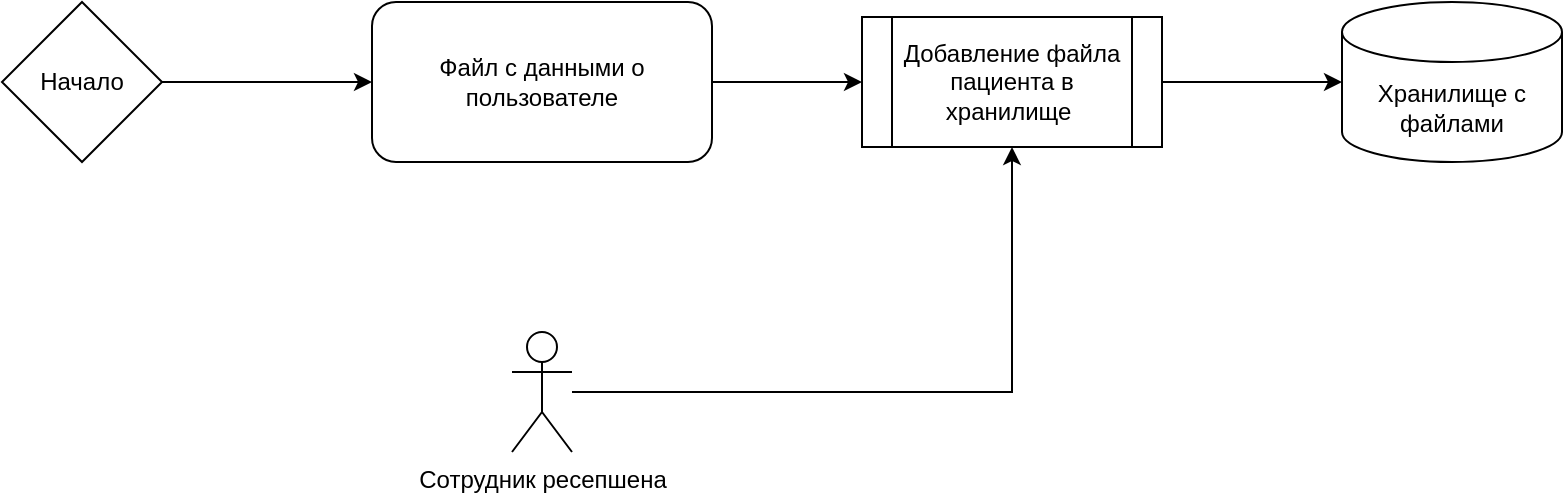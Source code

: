 <mxfile version="26.0.6">
  <diagram name="Страница — 1" id="EvEViO8WF3rdGJSQM2_Z">
    <mxGraphModel dx="1810" dy="991" grid="1" gridSize="10" guides="1" tooltips="1" connect="1" arrows="1" fold="1" page="1" pageScale="1" pageWidth="827" pageHeight="1169" math="0" shadow="0">
      <root>
        <mxCell id="0" />
        <mxCell id="1" parent="0" />
        <mxCell id="0_W8Tn_ZbzAfAkvgqXum-1" style="edgeStyle=orthogonalEdgeStyle;rounded=0;orthogonalLoop=1;jettySize=auto;html=1;exitX=1;exitY=0.5;exitDx=0;exitDy=0;entryX=0;entryY=0.5;entryDx=0;entryDy=0;" edge="1" parent="1" source="0_W8Tn_ZbzAfAkvgqXum-15" target="0_W8Tn_ZbzAfAkvgqXum-14">
          <mxGeometry relative="1" as="geometry">
            <mxPoint x="490" y="410" as="sourcePoint" />
          </mxGeometry>
        </mxCell>
        <mxCell id="0_W8Tn_ZbzAfAkvgqXum-2" style="edgeStyle=orthogonalEdgeStyle;rounded=0;orthogonalLoop=1;jettySize=auto;html=1;entryX=0;entryY=0.5;entryDx=0;entryDy=0;exitX=1;exitY=0.5;exitDx=0;exitDy=0;" edge="1" parent="1" source="0_W8Tn_ZbzAfAkvgqXum-14" target="0_W8Tn_ZbzAfAkvgqXum-9">
          <mxGeometry relative="1" as="geometry">
            <mxPoint x="710" y="410" as="sourcePoint" />
          </mxGeometry>
        </mxCell>
        <mxCell id="0_W8Tn_ZbzAfAkvgqXum-7" style="edgeStyle=orthogonalEdgeStyle;rounded=0;orthogonalLoop=1;jettySize=auto;html=1;" edge="1" parent="1" source="0_W8Tn_ZbzAfAkvgqXum-8" target="0_W8Tn_ZbzAfAkvgqXum-9">
          <mxGeometry relative="1" as="geometry" />
        </mxCell>
        <mxCell id="0_W8Tn_ZbzAfAkvgqXum-8" value="&lt;span style=&quot;text-wrap-mode: wrap;&quot;&gt;Сотрудник ресепшена&lt;/span&gt;" style="shape=umlActor;verticalLabelPosition=bottom;verticalAlign=top;html=1;outlineConnect=0;" vertex="1" parent="1">
          <mxGeometry x="635" y="535" width="30" height="60" as="geometry" />
        </mxCell>
        <mxCell id="0_W8Tn_ZbzAfAkvgqXum-9" value="Добавление файла пациента в хранилище&amp;nbsp;" style="shape=process;whiteSpace=wrap;html=1;backgroundOutline=1;" vertex="1" parent="1">
          <mxGeometry x="810" y="377.5" width="150" height="65" as="geometry" />
        </mxCell>
        <mxCell id="0_W8Tn_ZbzAfAkvgqXum-10" value="Хранилище с файлами" style="shape=cylinder3;whiteSpace=wrap;html=1;boundedLbl=1;backgroundOutline=1;size=15;" vertex="1" parent="1">
          <mxGeometry x="1050" y="370" width="110" height="80" as="geometry" />
        </mxCell>
        <mxCell id="0_W8Tn_ZbzAfAkvgqXum-11" style="edgeStyle=orthogonalEdgeStyle;rounded=0;orthogonalLoop=1;jettySize=auto;html=1;entryX=0;entryY=0.5;entryDx=0;entryDy=0;entryPerimeter=0;" edge="1" parent="1" source="0_W8Tn_ZbzAfAkvgqXum-9" target="0_W8Tn_ZbzAfAkvgqXum-10">
          <mxGeometry relative="1" as="geometry" />
        </mxCell>
        <mxCell id="0_W8Tn_ZbzAfAkvgqXum-14" value="Файл с данными о пользователе" style="rounded=1;whiteSpace=wrap;html=1;" vertex="1" parent="1">
          <mxGeometry x="565" y="370" width="170" height="80" as="geometry" />
        </mxCell>
        <mxCell id="0_W8Tn_ZbzAfAkvgqXum-15" value="Начало" style="rhombus;whiteSpace=wrap;html=1;" vertex="1" parent="1">
          <mxGeometry x="380" y="370" width="80" height="80" as="geometry" />
        </mxCell>
      </root>
    </mxGraphModel>
  </diagram>
</mxfile>

